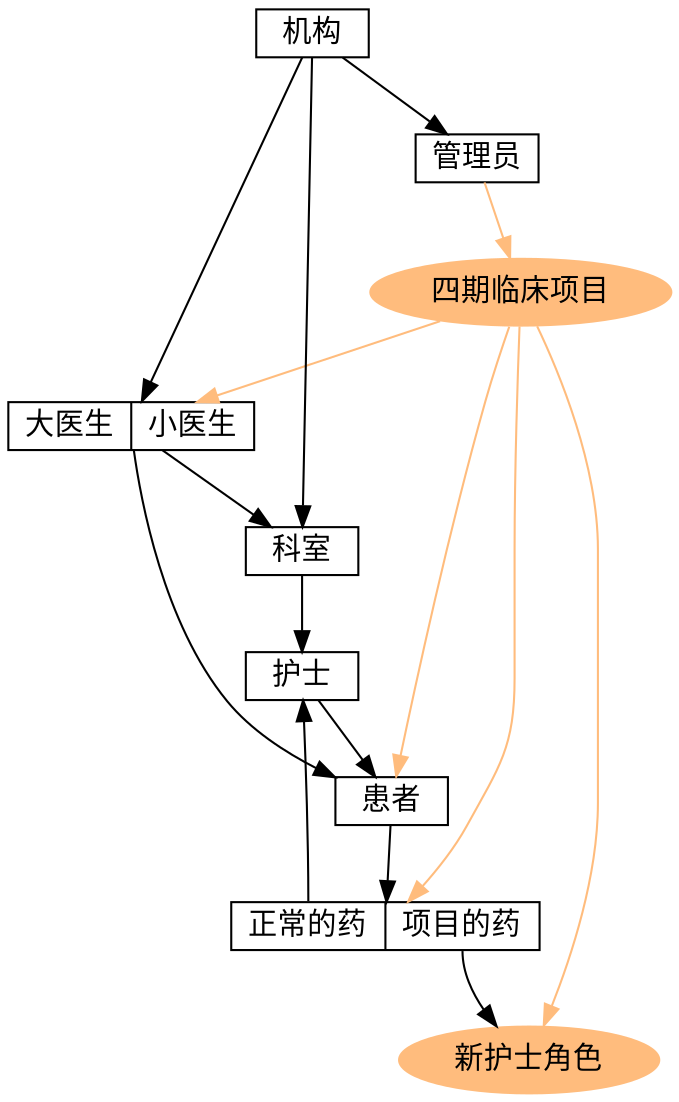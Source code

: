 digraph image{
node[shape=record,height=.1]
医生[label="<f0> 大医生|<f1> 小医生"];
药[label="<f0> 正常的药|<f1> 项目的药"];
项目[label="四期临床项目",style=filled,shape=oval ,color ="#FFBC7D"]
新护士角色[style=filled,shape=oval ,color ="#FFBC7D"]

机构->科室,医生
医生 ->科室
医生->患者
患者-> 药
科室->护士
护士->患者
机构->管理员

//机构->项目[color ="#FFBC7D"]
项目->医生,患者,药,新护士角色[color ="#FFBC7D"]
管理员->项目[color ="#FFBC7D"]

药:f1 ->新护士角色
药:f0 ->护士


}